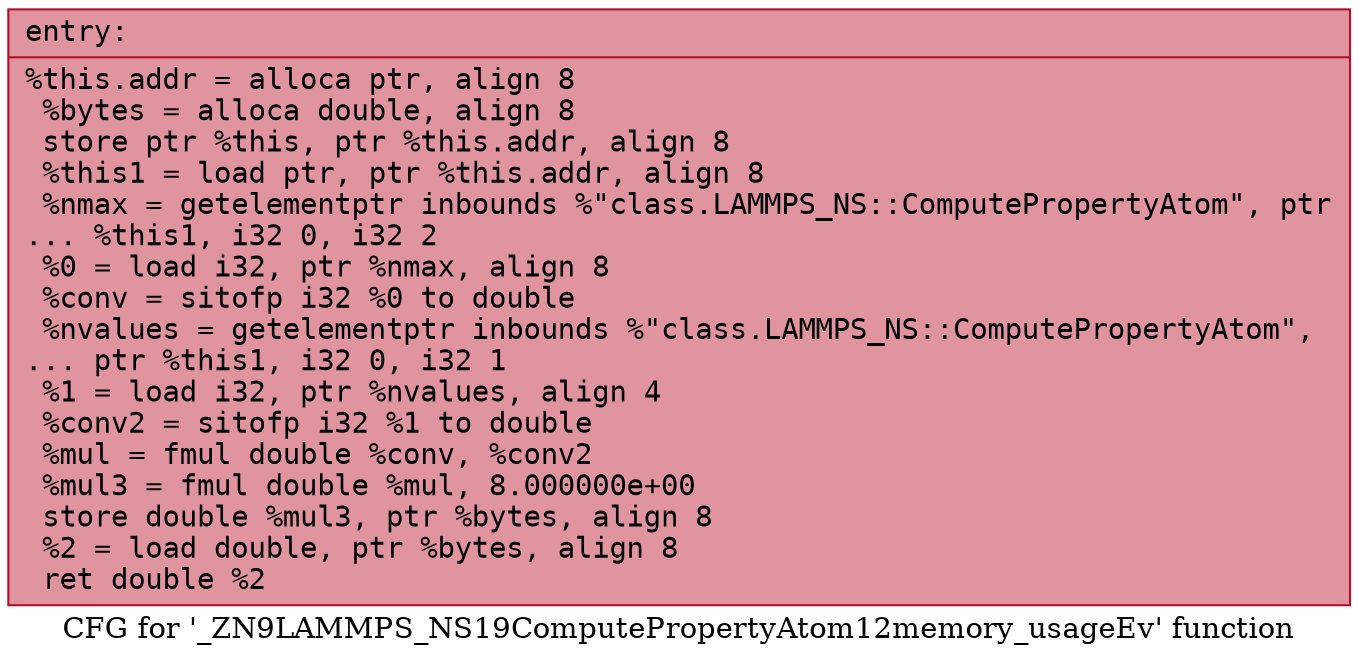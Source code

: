 digraph "CFG for '_ZN9LAMMPS_NS19ComputePropertyAtom12memory_usageEv' function" {
	label="CFG for '_ZN9LAMMPS_NS19ComputePropertyAtom12memory_usageEv' function";

	Node0x55e557d64e80 [shape=record,color="#b70d28ff", style=filled, fillcolor="#b70d2870" fontname="Courier",label="{entry:\l|  %this.addr = alloca ptr, align 8\l  %bytes = alloca double, align 8\l  store ptr %this, ptr %this.addr, align 8\l  %this1 = load ptr, ptr %this.addr, align 8\l  %nmax = getelementptr inbounds %\"class.LAMMPS_NS::ComputePropertyAtom\", ptr\l... %this1, i32 0, i32 2\l  %0 = load i32, ptr %nmax, align 8\l  %conv = sitofp i32 %0 to double\l  %nvalues = getelementptr inbounds %\"class.LAMMPS_NS::ComputePropertyAtom\",\l... ptr %this1, i32 0, i32 1\l  %1 = load i32, ptr %nvalues, align 4\l  %conv2 = sitofp i32 %1 to double\l  %mul = fmul double %conv, %conv2\l  %mul3 = fmul double %mul, 8.000000e+00\l  store double %mul3, ptr %bytes, align 8\l  %2 = load double, ptr %bytes, align 8\l  ret double %2\l}"];
}
